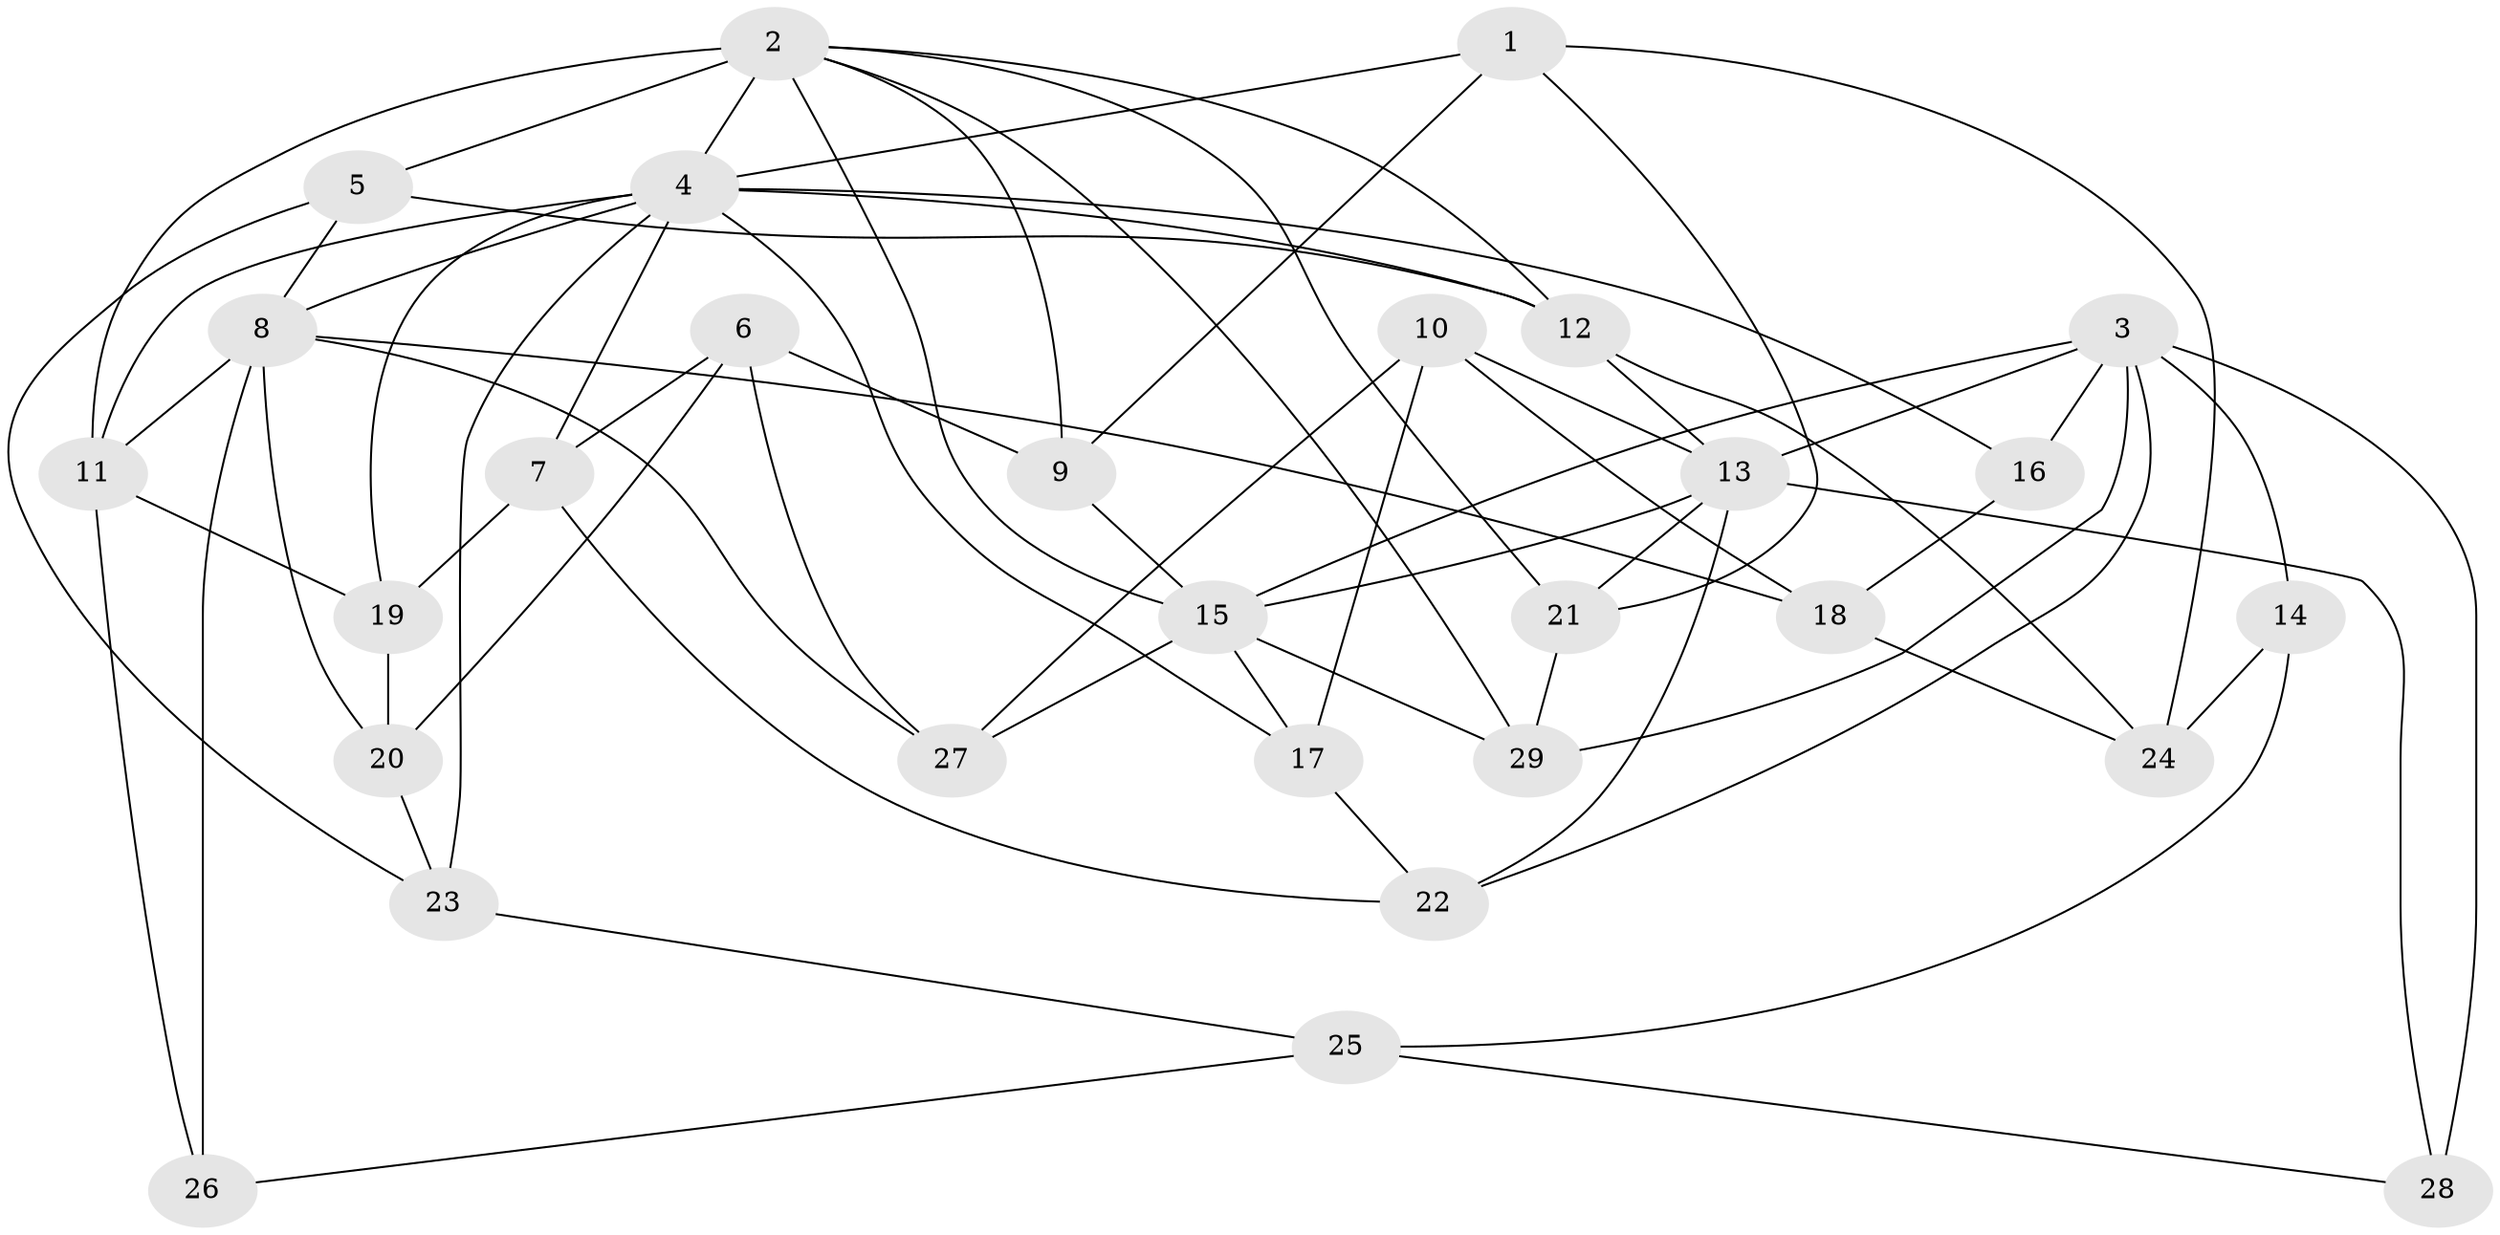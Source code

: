 // original degree distribution, {4: 1.0}
// Generated by graph-tools (version 1.1) at 2025/37/03/09/25 02:37:48]
// undirected, 29 vertices, 68 edges
graph export_dot {
graph [start="1"]
  node [color=gray90,style=filled];
  1;
  2;
  3;
  4;
  5;
  6;
  7;
  8;
  9;
  10;
  11;
  12;
  13;
  14;
  15;
  16;
  17;
  18;
  19;
  20;
  21;
  22;
  23;
  24;
  25;
  26;
  27;
  28;
  29;
  1 -- 4 [weight=1.0];
  1 -- 9 [weight=1.0];
  1 -- 21 [weight=1.0];
  1 -- 24 [weight=1.0];
  2 -- 4 [weight=1.0];
  2 -- 5 [weight=2.0];
  2 -- 9 [weight=1.0];
  2 -- 11 [weight=2.0];
  2 -- 12 [weight=1.0];
  2 -- 15 [weight=1.0];
  2 -- 21 [weight=1.0];
  2 -- 29 [weight=1.0];
  3 -- 13 [weight=2.0];
  3 -- 14 [weight=2.0];
  3 -- 15 [weight=2.0];
  3 -- 16 [weight=2.0];
  3 -- 22 [weight=1.0];
  3 -- 28 [weight=2.0];
  3 -- 29 [weight=1.0];
  4 -- 7 [weight=1.0];
  4 -- 8 [weight=1.0];
  4 -- 11 [weight=1.0];
  4 -- 12 [weight=1.0];
  4 -- 16 [weight=1.0];
  4 -- 17 [weight=1.0];
  4 -- 19 [weight=1.0];
  4 -- 23 [weight=1.0];
  5 -- 8 [weight=3.0];
  5 -- 12 [weight=2.0];
  5 -- 23 [weight=1.0];
  6 -- 7 [weight=1.0];
  6 -- 9 [weight=1.0];
  6 -- 20 [weight=1.0];
  6 -- 27 [weight=1.0];
  7 -- 19 [weight=1.0];
  7 -- 22 [weight=1.0];
  8 -- 11 [weight=3.0];
  8 -- 18 [weight=1.0];
  8 -- 20 [weight=1.0];
  8 -- 26 [weight=2.0];
  8 -- 27 [weight=1.0];
  9 -- 15 [weight=1.0];
  10 -- 13 [weight=1.0];
  10 -- 17 [weight=1.0];
  10 -- 18 [weight=1.0];
  10 -- 27 [weight=1.0];
  11 -- 19 [weight=1.0];
  11 -- 26 [weight=1.0];
  12 -- 13 [weight=1.0];
  12 -- 24 [weight=1.0];
  13 -- 15 [weight=1.0];
  13 -- 21 [weight=1.0];
  13 -- 22 [weight=1.0];
  13 -- 28 [weight=1.0];
  14 -- 24 [weight=1.0];
  14 -- 25 [weight=1.0];
  15 -- 17 [weight=1.0];
  15 -- 27 [weight=1.0];
  15 -- 29 [weight=1.0];
  16 -- 18 [weight=1.0];
  17 -- 22 [weight=1.0];
  18 -- 24 [weight=1.0];
  19 -- 20 [weight=1.0];
  20 -- 23 [weight=1.0];
  21 -- 29 [weight=1.0];
  23 -- 25 [weight=1.0];
  25 -- 26 [weight=1.0];
  25 -- 28 [weight=1.0];
}
